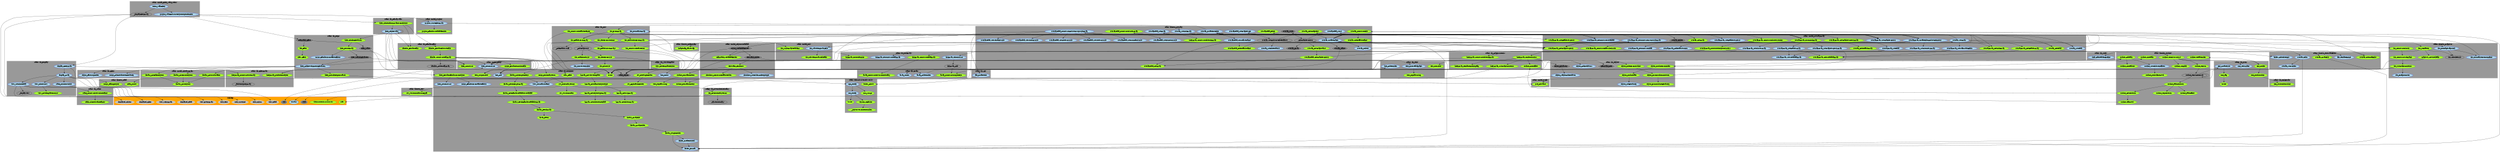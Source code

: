 digraph "dot_FromArray" {	graph [		size="31.2500,31.2500"	];		subgraph "pf" {		node [];			n54 [label="_displayView" URL="_displayView%2Cpf%2Cstack+%22lib_Display%22%2C1"];		n132 [label="dot_CheckResult" URL="dot_CheckResult%2Cpf%2Cstack+%22libOPN_GraphViz%22%2C1"];		n163 [label="_GetGraphProperty" URL="_GetGraphProperty%2Cpf%2Cstack+%22libOPN_Overlay%22%2C1"];	}		subgraph "pc" {		node [];			n15 [label="_AddGraphSize" URL="_AddGraphSize%2Cpc%2Cstack+%22lib_Dot%22%2C1"];		n248 [label="_addToDepKeyArray" URL="_addToDepKeyArray%2Cpc%2Cstack+%22lib_HkeyArray%22%2C1"];		n203 [label="_parseDictionary" URL="_parseDictionary%2Cpc%2Cstack+%22lib_LiveCodeDictionary%22%2C1"];		n113 [label="linkArray_Add" URL="linkArray_Add%2Cpc%2Cstack+%22lib_LinkArray%22%2C1"];		n110 [label="_displayHkeyArray" URL="_displayHkeyArray%2Cpc%2Cstack+%22Global_Hkey_Walk_Menu%22%2C1"];		n246 [label="handler_AddToCallArray" URL="handler_AddToCallArray%2Cpc%2Cstack+%22lib_HandlerCalls%22%2C1"];		n13 [label="_AddHeaderStuff" URL="_AddHeaderStuff%2Cpc%2Cstack+%22lib_Dot%22%2C1"];		n92 [label="outline_ToXMLRecurse" URL="outline_ToXMLRecurse%2Cpc%2Cstack+%22libOPN_Outline%22%2C1"];		n128 [label="overlay_SetAndStoreFileRelative" URL="overlay_SetAndStoreFileRelative%2Cpc%2Cstack+%22libOPN_Overlay%22%2C1"];	}		subgraph "s" {		node [fillcolor="grey", style="filled", color="white"];			n122 [label="view_Data" URL="view_Data%2Cs%2CMissing%2C1"];		n195 [label="title_Text" URL="title_Text%2Cs%2CMissing%2C1"];		n234 [label="displayed_Object" URL="displayed_Object%2Cs%2CMissing%2C1"];		n53 [label="view_MenuArray" URL="view_MenuArray%2Cs%2CMissing%2C1"];		n52 [label="displayed_Data" URL="displayed_Data%2Cs%2CMissing%2C1"];		n185 [label="title_Colour" URL="title_Colour%2Cs%2CMissing%2C1"];		n235 [label="displayed_Hkey" URL="displayed_Hkey%2Cs%2CMissing%2C1"];		n186 [label="tree_SortType" URL="tree_SortType%2Cs%2CMissing%2C1"];		n55 [label="view_EventArray" URL="view_EventArray%2Cs%2CMissing%2C1"];	}		subgraph "g" {		node [fillcolor="grey50", style="filled", color="white"];			n7 [label="object_Hierarchy" URL="object_Hierarchy%2Cg%2Cstack+%22lib_Object%22%2C1"];		n134 [label="overlay_Style" URL="overlay_Style%2Cg%2Cstack+%22libOPN_Overlay%22%2C1"];		n232 [label="overlay_Array" URL="overlay_Array%2Cg%2Cstack+%22libOPN_Overlay%22%2C1"];		n37 [label="textStack_Folder" URL="textStack_Folder%2Cg%2Cstack+%22model_ObjectMetadata%22%2C1"];		n140 [label="mainstack_Hash" URL="mainstack_Hash%2Cg%2Cstack+%22lib_Deps%22%2C1"];		n221 [label="overlay_Name" URL="overlay_Name%2Cg%2Cstack+%22libOPN_Overlay%22%2C1"];		n135 [label="hkey_SearchHierarchy" URL="hkey_SearchHierarchy%2Cg%2Cstack+%22lib_Deps%22%2C1"];		n194 [label="uRIP" URL="uRIP%2Cg%2CMissing%2C1"];		n76 [label="object_MetaDataFolder" URL="object_MetaDataFolder%2Cg%2Cstack+%22model_ObjectMetadata%22%2C1"];		n39 [label="stack_Object" URL="stack_Object%2Cg%2Cstack+%22lib_Common%22%2C1"];		n40 [label="mainstack_File" URL="mainstack_File%2Cg%2Cstack+%22lib_Object%22%2C1"];		n75 [label="overlay_Folder" URL="overlay_Folder%2Cg%2Cstack+%22model_OverlayArray%22%2C1"];		n98 [label="rect" URL="rect%2Cg%2CMissing%2C1"];		n141 [label="main_Stack" URL="main_Stack%2Cg%2Cstack+%22lib_Deps%22%2C1"];	}		subgraph "c" {		node [fillcolor="LightBlue", style="filled", color="Blue"];			n182 [label="dot_EscapeQuotes" URL="dot_EscapeQuotes%2Cc%2Cstack+%22libOPN_GraphViz%22%2C1"];		n251 [label="overlayData_SetSetPropStyle" URL="overlayData_SetSetPropStyle%2Cc%2Cstack+%22libOPN_Overlay%22%2C1"];		n218 [label="shell_BashParamEscape" URL="shell_BashParamEscape%2Cc%2Cstack+%22lib_Shell%22%2C1"];		n149 [label="dot_NormalizeArray" URL="dot_NormalizeArray%2Cc%2Cstack+%22lib_Dot%22%2C1"];		n160 [label="project_StoreHkeyArray" URL="project_StoreHkeyArray%2Cc%2Cstack+%22model_Project%22%2C1"];		n81 [label="hkey_Deconstruct" URL="hkey_Deconstruct%2Cc%2Cstack+%22model_Hkey%22%2C1"];		n188 [label="stack_CloneInvisible" URL="stack_CloneInvisible%2Cc%2Cstack+%22lib_Display%22%2C1"];		n138 [label="script_HandlerFromTableOffsets" URL="script_HandlerFromTableOffsets%2Cc%2Cstack+%22lib_Common%22%2C1"];		n125 [label="file_CreateText" URL="file_CreateText%2Cc%2Cstack+%22lib_Git%22%2C1"];		n210 [label="hkey_AddDevelopmentHierarchy" URL="hkey_AddDevelopmentHierarchy%2Cc%2Cstack+%22lib_Deps%22%2C1"];		n151 [label="overlayArray_SetClusterArray" URL="overlayArray_SetClusterArray%2Cc%2Cstack+%22model_OverlayArray%22%2C1"];		n31 [label="folder_Format" URL="folder_Format%2Cc%2Cstack+%22lib_Common%22%2C1"];		n256 [label="overlayData_SetCommandStyle" URL="overlayData_SetCommandStyle%2Cc%2Cstack+%22libOPN_Overlay%22%2C1"];		n66 [label="overlay_CreateGraph" URL="overlay_CreateGraph%2Cc%2Cstack+%22libOPN_Overlay%22%2C1"];		n162 [label="overlay_SetFileRelative" URL="overlay_SetFileRelative%2Cc%2Cstack+%22libOPN_Overlay%22%2C1"];		n77 [label="overlay_SetLinkArray" URL="overlay_SetLinkArray%2Cc%2Cstack+%22libOPN_Overlay%22%2C1"];		n68 [label="overlay_Delete" URL="overlay_Delete%2Cc%2Cstack+%22libOPN_Overlay%22%2C1"];		n213 [label="object_AddBehaviors" URL="object_AddBehaviors%2Cc%2Cstack+%22lib_Object%22%2C1"];		n112 [label="overlayData_SetGraphProps" URL="overlayData_SetGraphProps%2Cc%2Cstack+%22libOPN_Overlay%22%2C1"];		n146 [label="dot_ConvertToInches" URL="dot_ConvertToInches%2Cc%2Cstack+%22lib_Dot%22%2C1"];		n154 [label="overlayArray_DeconstructData" URL="overlayArray_DeconstructData%2Cc%2Cstack+%22model_OverlayArray%22%2C1"];		n71 [label="overlayArray_SetGraphProperty" URL="overlayArray_SetGraphProperty%2Cc%2Cstack+%22model_OverlayArray%22%2C1"];		n237 [label="line_Insert" URL="line_Insert%2Cc%2Cstack+%22lib_Common%22%2C1"];		n82 [label="osx_Notify" URL="osx_Notify%2Cc%2Cstack+%22Rescue+Livecode+World%22%2C1"];		n117 [label="view_NormalizeName" URL="view_NormalizeName%2Cc%2Cstack+%22lib_Common%22%2C1"];		n229 [label="xml_TidySpace" URL="xml_TidySpace%2Cc%2Cstack+%22lib_XML%22%2C1"];		n178 [label="overlay_SetArray" URL="overlay_SetArray%2Cc%2Cstack+%22model_OverlayArray%22%2C1"];		n12 [label="overlayArray_DeconstructMetadata" URL="overlayArray_DeconstructMetadata%2Cc%2Cstack+%22model_OverlayArray%22%2C1"];		n139 [label="opn_Notify" URL="opn_Notify%2Cc%2Cstack+%22Rescue+Livecode+World%22%2C1"];		n36 [label="line_AddToIndex" URL="line_AddToIndex%2Cc%2Cstack+%22lib_Text%22%2C1"];		n144 [label="overlayArray_SetGeometryArray" URL="overlayArray_SetGeometryArray%2Cc%2Cstack+%22model_OverlayArray%22%2C1"];		n180 [label="linkArray_IdConstruct" URL="linkArray_IdConstruct%2Cc%2Cstack+%22lib_LinkArray%22%2C1"];		n253 [label="overlayData_SetFunctionStyle" URL="overlayData_SetFunctionStyle%2Cc%2Cstack+%22libOPN_Overlay%22%2C1"];		n136 [label="script_HandlerFromTableOffsets" URL="script_HandlerFromTableOffsets%2Cc%2Cstack+%22lib_Deps%22%2C1"];		n152 [label="overlayArray_SetData" URL="overlayArray_SetData%2Cc%2Cstack+%22model_OverlayArray%22%2C1"];		n6 [label="object_SetHierarchy" URL="object_SetHierarchy%2Cc%2Cstack+%22lib_Object%22%2C1"];		n87 [label="text_InsertParagraph" URL="text_InsertParagraph%2Cc%2Cstack+%22lib_Text%22%2C1"];		n255 [label="overlayData_SetMessageStyle" URL="overlayData_SetMessageStyle%2Cc%2Cstack+%22libOPN_Overlay%22%2C1"];		n130 [label="overlayData_NormalizeName" URL="overlayData_NormalizeName%2Cc%2Cstack+%22libOPN_Overlay%22%2C1"];		n67 [label="file_ReplaceHome" URL="file_ReplaceHome%2Cc%2Cstack+%22libOPN_TextStackFiles%22%2C1"];		n161 [label="overlayData_SetArray" URL="overlayData_SetArray%2Cc%2Cstack+%22libOPN_Overlay%22%2C1"];		n175 [label="folder_CreateNested" URL="folder_CreateNested%2Cc%2Cstack+%22lib_Common%22%2C1"];		n243 [label="overlayData_Store" URL="overlayData_Store%2Cc%2Cstack+%22libOPN_Overlay%22%2C1"];		n104 [label="hkey_ObjectWalk" URL="hkey_ObjectWalk%2Cc%2Cstack+%22lib_HarrayWalk%22%2C1"];		n51 [label="view_SetCloneData" URL="view_SetCloneData%2Cc%2Cstack+%22lib_Display%22%2C1"];		n200 [label="checkout_SetFolderAndRepotype" URL="checkout_SetFolderAndRepotype%2Cc%2Cstack+%22model_ObjectMetadata%22%2C1"];		n143 [label="extract" URL="extract%2Cc%2CMissing%2C1"];		n187 [label="view_CloneShow" URL="view_CloneShow%2Cc%2Cstack+%22lib_Display%22%2C1"];		n245 [label="folder_AddObjectBit" URL="folder_AddObjectBit%2Cc%2Cstack+%22libOPN_TextStackFiles%22%2C1"];		n102 [label="line_Add" URL="line_Add%2Cc%2Cstack+%22lib_Common%22%2C1"];		n93 [label="xml_CreateTree" URL="xml_CreateTree%2Cc%2Cstack+%22lib_XML%22%2C1"];		n119 [label="display_HKeyArray" URL="display_HKeyArray%2Cc%2Cstack+%22lib_Display%22%2C1"];		n155 [label="linkArray_DeconstructDataArray" URL="linkArray_DeconstructDataArray%2Cc%2Cstack+%22lib_LinkArray%22%2C1"];		n120 [label="display_Array" URL="display_Array%2Cc%2Cstack+%22lib_Display%22%2C1"];		n148 [label="overlayArray_AddDefaultUnion" URL="overlayArray_AddDefaultUnion%2Cc%2Cstack+%22model_OverlayArray%22%2C1"];		n70 [label="overlayArray_SetHeaderProperty" URL="overlayArray_SetHeaderProperty%2Cc%2Cstack+%22model_OverlayArray%22%2C1"];		n166 [label="overlayArray_DeconstructGroupStyleArray" URL="overlayArray_DeconstructGroupStyleArray%2Cc%2Cstack+%22model_OverlayArray%22%2C1"];		n17 [label="overlayArray_SetMetadataArray" URL="overlayArray_SetMetadataArray%2Cc%2Cstack+%22model_OverlayArray%22%2C1"];		n215 [label="object_FastStripIndex" URL="object_FastStripIndex%2Cc%2Cstack+%22lib_Hkey%22%2C1"];		n8 [label="object_MaybeAddBehavior" URL="object_MaybeAddBehavior%2Cc%2Cstack+%22lib_Object%22%2C1"];		n129 [label="dot_SaveTemporaryFile" URL="dot_SaveTemporaryFile%2Cc%2Cstack+%22model_Dot%22%2C1"];		n179 [label="overlay_SetData" URL="overlay_SetData%2Cc%2Cstack+%22model_OverlayArray%22%2C1"];		n35 [label="array_AddToIndex" URL="array_AddToIndex%2Cc%2Cstack+%22lib_Array%22%2C1"];		n123 [label="overlay_CreateDotFiles" URL="overlay_CreateDotFiles%2Cc%2Cstack+%22libOPN_Overlay%22%2C1"];		n252 [label="overlayData_SetMissingStyle" URL="overlayData_SetMissingStyle%2Cc%2Cstack+%22libOPN_Overlay%22%2C1"];		n137 [label="hkey_Deconstruct" URL="hkey_Deconstruct%2Cc%2Cstack+%22lib_Common%22%2C1"];		n153 [label="overlayData_ConstructAndSetGroupStyleArray" URL="overlayData_ConstructAndSetGroupStyleArray%2Cc%2Cstack+%22libOPN_Overlay%22%2C1"];		n73 [label="overlayArray_CreateFilesAndSetGeometry" URL="overlayArray_CreateFilesAndSetGeometry%2Cc%2Cstack+%22model_OverlayArray%22%2C1"];		n23 [label="outline_SetChildrenOffsets" URL="outline_SetChildrenOffsets%2Cc%2Cstack+%22libOPN_Outline%22%2C1"];		n109 [label="menu_WalkHkey" URL="menu_WalkHkey%2Cc%2Cstack+%22Global_Hkey_Walk_Menu%22%2C1"];		n254 [label="overlayData_SetGetPropStyle" URL="overlayData_SetGetPropStyle%2Cc%2Cstack+%22libOPN_Overlay%22%2C1"];		n225 [label="overlay_Files" URL="overlay_Files%2Cc%2Cstack+%22libOPN_TextStackFiles%22%2C1"];		n126 [label="dot_DoImageMapShell" URL="dot_DoImageMapShell%2Cc%2Cstack+%22libOPN_GraphViz%22%2C1"];		n211 [label="script_AddLibrariesToHierarchy" URL="script_AddLibrariesToHierarchy%2Cc%2Cstack+%22lib_Hkey%22%2C1"];		n150 [label="overlayArray_SetGraphPropertyArray" URL="overlayArray_SetGraphPropertyArray%2Cc%2Cstack+%22model_OverlayArray%22%2C1"];		n156 [label="array_Union" URL="array_Union%2Cc%2Cstack+%22lib_Array%22%2C1"];		n133 [label="dot_NormalizeDotCommand" URL="dot_NormalizeDotCommand%2Cc%2Cstack+%22libOPN_GraphViz%22%2C1"];		n231 [label="overlay_ShortFiles" URL="overlay_ShortFiles%2Cc%2Cstack+%22libOPN_TextStackFiles%22%2C1"];		n16 [label="overlayArray_SetHeaderArray" URL="overlayArray_SetHeaderArray%2Cc%2Cstack+%22model_OverlayArray%22%2C1"];		n111 [label="project_WalkAndStoreObjectDependencies" URL="project_WalkAndStoreObjectDependencies%2Cc%2Cstack+%22Global_Hkey_Walk_Menu%22%2C1"];		n91 [label="overlayArray_SetMainStackHash" URL="overlayArray_SetMainStackHash%2Cc%2Cstack+%22model_OverlayArray%22%2C1"];	}		subgraph "f" {		node [fillcolor="GreenYellow", style="filled", color="Green4"];			n47 [label="char" URL="char%2Cf%2CMissing%2C1"];		n63 [label="overlayData_GetArray" URL="overlayData_GetArray%2Cf%2Cstack+%22libOPN_Overlay%22%2C1"];		n72 [label="overlayArray_GetGraphProperty" URL="overlayArray_GetGraphProperty%2Cf%2Cstack+%22model_OverlayArray%22%2C1"];		n171 [label="project_HandlerMetadataFolder" URL="project_HandlerMetadataFolder%2Cf%2Cstack+%22model_Project%22%2C1"];		n20 [label="library_FetchArray" URL="library_FetchArray%2Cf%2Cstack+%22lib_Common%22%2C1"];		n207 [label="handler_ConstructCallArray" URL="handler_ConstructCallArray%2Cf%2Cstack+%22lib_HandlerCalls%22%2C1"];		n108 [label="outline_ToXML" URL="outline_ToXML%2Cf%2Cstack+%22libOPN_Outline%22%2C1"];		n65 [label="overlayData_Fetch" URL="overlayData_Fetch%2Cf%2Cstack+%22libOPN_Overlay%22%2C1"];		n240 [label="text_Merge" URL="text_Merge%2Cf%2Cstack+%22Rescue+Livecode+World%22%2C1"];		n228 [label="hKeyArray_NodeIdsInObject" URL="hKeyArray_NodeIdsInObject%2Cf%2Cstack+%22lib_HkeyArray%22%2C1"];		n74 [label="dot_ConstructCluster" URL="dot_ConstructCluster%2Cf%2Cstack+%22libOPN_GraphViz%22%2C1"];		n50 [label="dot_StyleArrayToParams" URL="dot_StyleArrayToParams%2Cf%2Cstack+%22model_Dot%22%2C1"];		n216 [label="library_ListUsedStacks" URL="library_ListUsedStacks%2Cf%2Cstack+%22model_LibraryArray%22%2C1"];		n106 [label="handler_ExtractCalls" URL="handler_ExtractCalls%2Cf%2Cstack+%22lib_HandlerCalls%22%2C1"];		n97 [label="dot_RectFromSize" URL="dot_RectFromSize%2Cf%2Cstack+%22lib_Dot%22%2C1"];		n226 [label="dot_NewTemporaryFilePath" URL="dot_NewTemporaryFilePath%2Cf%2Cstack+%22model_Dot%22%2C1"];		n145 [label="dot_GraphInchSize" URL="dot_GraphInchSize%2Cf%2Cstack+%22lib_Dot%22%2C1"];		n238 [label="hArray_GetObjectTypeArray" URL="hArray_GetObjectTypeArray%2Cf%2Cstack+%22lib_Common%22%2C1"];		n88 [label="hKeyArray_XmlToClusters" URL="hKeyArray_XmlToClusters%2Cf%2Cstack+%22lib_GraphVizTools%22%2C1"];		n181 [label="linkArray_ConstructDataArray" URL="linkArray_ConstructDataArray%2Cf%2Cstack+%22lib_LinkArray%22%2C1"];		n5 [label="object_OutlinePath" URL="object_OutlinePath%2Cf%2Cstack+%22lib_Object%22%2C1"];		n168 [label="xml_TreeNodeOutline" URL="xml_TreeNodeOutline%2Cf%2Cstack+%22lib_XmlExtras%22%2C1"];		n25 [label="outline_IncreaseIndent" URL="outline_IncreaseIndent%2Cf%2Cstack+%22lib_Common%22%2C1"];		n172 [label="rev_GetPluginFolder" URL="rev_GetPluginFolder%2Cf%2Cstack+%22lib_Common%22%2C1"];		n157 [label="overlay_GetGraphValue" URL="overlay_GetGraphValue%2Cf%2Cstack+%22libOPN_Overlay%22%2C1"];		n3 [label="library_FetchForgetArray" URL="library_FetchForgetArray%2Cf%2Cstack+%22lib_Common%22%2C1"];		n58 [label="xml_Nodes" URL="xml_Nodes%2Cf%2Cstack+%22lib_XML%22%2C1"];		n209 [label="rev_DictionaryTerms" URL="rev_DictionaryTerms%2Cf%2Cstack+%22lib_Common%22%2C1"];		n114 [label="array_ConstructSimpleKeys" URL="array_ConstructSimpleKeys%2Cf%2Cstack+%22lib_Array%22%2C1"];		n191 [label="overlayArray_DotNestedObjectClusters" URL="overlayArray_DotNestedObjectClusters%2Cf%2Cstack+%22model_OverlayArray%22%2C1"];		n242 [label="rev_VersionIsLaterOrEqual" URL="rev_VersionIsLaterOrEqual%2Cf%2Cstack+%22libOPN_Rev%22%2C1"];		n105 [label="hkey_ExtractHandlerFromObject" URL="hkey_ExtractHandlerFromObject%2Cf%2Cstack+%22lib_Common%22%2C1"];		n230 [label="outline_Simplify" URL="outline_Simplify%2Cf%2Cstack+%22libOPN_Outline%22%2C1"];		n164 [label="xml_Tag" URL="xml_Tag%2Cf%2Cstack+%22lib_XML%22%2C1"];		n11 [label="dot_HeaderFromArray" URL="dot_HeaderFromArray%2Cf%2Cstack+%22lib_Dot%22%2C1"];		n29 [label="hKeyArray_ConstructObjectIDArray" URL="hKeyArray_ConstructObjectIDArray%2Cf%2Cstack+%22libOPN_Overlay%22%2C1"];		n244 [label="overlay_GetDefaultName" URL="overlay_GetDefaultName%2Cf%2Cstack+%22libOPN_Overlay%22%2C1"];		n103 [label="text_StripQuoted" URL="text_StripQuoted%2Cf%2Cstack+%22lib_Common%22%2C1"];		n127 [label="overlayArray_GetLinkArray" URL="overlayArray_GetLinkArray%2Cf%2Cstack+%22model_OverlayArray%22%2C1"];		n34 [label="outline_TabLevel" URL="outline_TabLevel%2Cf%2Cstack+%22libOPN_Outline%22%2C1"];		n90 [label="hKeyArray_ReplaceOpeningTag" URL="hKeyArray_ReplaceOpeningTag%2Cf%2Cstack+%22lib_GraphVizTools%22%2C1"];		n42 [label="overlayArray_GetHeaderProperty" URL="overlayArray_GetHeaderProperty%2Cf%2Cstack+%22model_OverlayArray%22%2C1"];		n26 [label="outline_DecreaseIndent" URL="outline_DecreaseIndent%2Cf%2Cstack+%22lib_Common%22%2C1"];		n198 [label="outline_TopChildren" URL="outline_TopChildren%2Cf%2Cstack+%22libOPN_Outline%22%2C1"];		n118 [label="array_Fetch" URL="array_Fetch%2Cf%2Cstack+%22lib_Common%22%2C1"];		n121 [label="hkeyArray_ConstructTreeArray" URL="hkeyArray_ConstructTreeArray%2Cf%2Cstack+%22lib_HkeyArray%22%2C1"];		n84 [label="kwote" URL="kwote%2Cf%2Cstack+%22Rescue+Livecode+World%22%2C1"];		n48 [label="dot_ConstructDefaultDefLine" URL="dot_ConstructDefaultDefLine%2Cf%2Cstack+%22lib_Dot%22%2C1"];		n196 [label="view_GetTemplateControl" URL="view_GetTemplateControl%2Cf%2Cstack+%22lib_Display%22%2C1"];		n176 [label="outline_LinePath" URL="outline_LinePath%2Cf%2Cstack+%22libOPN_Outline%22%2C1"];		n204 [label="outline_AddPath" URL="outline_AddPath%2Cf%2Cstack+%22libOPN_Outline%22%2C1"];		n167 [label="dot_ConstructDefSection" URL="dot_ConstructDefSection%2Cf%2Cstack+%22lib_Dot%22%2C1"];		n14 [label="dot_HeaderFromArrays" URL="dot_HeaderFromArrays%2Cf%2Cstack+%22lib_Dot%22%2C1"];		n241 [label="rev_VersionIsLater" URL="rev_VersionIsLater%2Cf%2Cstack+%22lib_Common%22%2C1"];		n101 [label="script_ExtractFunctionCalls" URL="script_ExtractFunctionCalls%2Cf%2Cstack+%22model_Hkey%22%2C1"];		n227 [label="math_IsOdd" URL="math_IsOdd%2Cf%2Cstack+%22libOPN_Data%22%2C1"];		n124 [label="dot_UnFlatten" URL="dot_UnFlatten%2Cf%2Cstack+%22libOPN_GraphViz%22%2C1"];		n89 [label="hKeyArray_SubGraphContents" URL="hKeyArray_SubGraphContents%2Cf%2Cstack+%22lib_GraphVizTools%22%2C1"];		n45 [label="linkArray_DotNodeLinks" URL="linkArray_DotNodeLinks%2Cf%2Cstack+%22lib_LinkArray%22%2C1"];		n30 [label="overlay_ArrayFile" URL="overlay_ArrayFile%2Cf%2Cstack+%22libOPN_TextStackFiles%22%2C1"];		n22 [label="dot_SubGraphContents" URL="dot_SubGraphContents%2Cf%2Cstack+%22libOPN_GraphViz%22%2C1"];		n173 [label="rev_ApplicationFolder" URL="rev_ApplicationFolder%2Cf%2Cstack+%22lib_Common%22%2C1"];		n219 [label="text_IsQuoted" URL="text_IsQuoted%2Cf%2Cstack+%22lib_Text%22%2C1"];		n249 [label="stack_ConstructNewCloneName" URL="stack_ConstructNewCloneName%2Cf%2Cstack+%22lib_Stack%22%2C1"];		n158 [label="overlayData_GetGraphProperty" URL="overlayData_GetGraphProperty%2Cf%2Cstack+%22libOPN_Overlay%22%2C1"];		n206 [label="handler_ExtractFilteredCalls" URL="handler_ExtractFilteredCalls%2Cf%2Cstack+%22lib_HandlerCalls%22%2C1"];		n115 [label="hArray_GetViewTemplate" URL="hArray_GetViewTemplate%2Cf%2Cstack+%22lib_Common%22%2C1"];		n192 [label="outline_ToXmlStructure" URL="outline_ToXmlStructure%2Cf%2Cstack+%22libOPN_Outline%22%2C1"];		n69 [label="overlayArray_FromLinkArray" URL="overlayArray_FromLinkArray%2Cf%2Cstack+%22model_OverlayArray%22%2C1"];		n95 [label="hkey_FindInHierarchy" URL="hkey_FindInHierarchy%2Cf%2Cstack+%22lib_Deps%22%2C1"];		n224 [label="folder_Above" URL="folder_Above%2Cf%2Cstack+%22Rescue+Livecode+World%22%2C1"];		n212 [label="library_ListFrontObjects" URL="library_ListFrontObjects%2Cf%2Cstack+%22model_LibraryArray%22%2C1"];		n10 [label="library_ArrayFolder" URL="library_ArrayFolder%2Cf%2Cstack+%22lib_Common%22%2C1"];		n33 [label="outline_LineOffset" URL="outline_LineOffset%2Cf%2Cstack+%22lib_GraphVizTools%22%2C1"];		n57 [label="object_FromOutlineLineNum" URL="object_FromOutlineLineNum%2Cf%2Cstack+%22lib_Object%22%2C1"];		n222 [label="hArray_GetUripArray" URL="hArray_GetUripArray%2Cf%2Cstack+%22lib_Common%22%2C1"];		n43 [label="overlayArray_ConstructClusterSection" URL="overlayArray_ConstructClusterSection%2Cf%2Cstack+%22model_OverlayArray%22%2C1"];		n27 [label="text_RepeatString" URL="text_RepeatString%2Cf%2Cstack+%22lib_Common%22%2C1"];		n199 [label="checkout_ConstructDefaultFolder" URL="checkout_ConstructDefaultFolder%2Cf%2Cstack+%22model_ObjectMetadata%22%2C1"];		n250 [label="stack_ClonedStackNames" URL="stack_ClonedStackNames%2Cf%2Cstack+%22lib_Stack%22%2C1"];		n1 [label="overlay_GetCmapFile" URL="overlay_GetCmapFile%2Cf%2Cstack+%22libOPN_TextStackFiles%22%2C1"];		n60 [label="xml_NodeOutline" URL="xml_NodeOutline%2Cf%2Cstack+%22lib_XML%22%2C1"];		n85 [label="file_Hash" URL="file_Hash%2Cf%2Cstack+%22lib_Deps%22%2C1"];		n99 [label="dot_BboxSize" URL="dot_BboxSize%2Cf%2Cstack+%22lib_Dot%22%2C1"];		n19 [label="library_FetchHandlerDatabaseArray" URL="library_FetchHandlerDatabaseArray%2Cf%2Cstack+%22lib_Common%22%2C1"];		n21 [label="dot_ConstructSubgraph" URL="dot_ConstructSubgraph%2Cf%2Cstack+%22libOPN_GraphViz%22%2C1"];		n49 [label="kwote" URL="kwote%2Cf%2Cstack+%22lib_Common%22%2C1"];		n197 [label="outline_PathOffset" URL="outline_PathOffset%2Cf%2Cstack+%22libOPN_Outline%22%2C1"];		n236 [label="outline_LineParent" URL="outline_LineParent%2Cf%2Cstack+%22libOPN_Outline%22%2C1"];		n177 [label="object_FromOutlineHierarchy" URL="object_FromOutlineHierarchy%2Cf%2Cstack+%22lib_Object%22%2C1"];		n205 [label="overlayArray_ConstructFlatSubCluster" URL="overlayArray_ConstructFlatSubCluster%2Cf%2Cstack+%22model_OverlayArray%22%2C1"];		n83 [label="version_IsEarlier" URL="version_IsEarlier%2Cf%2Cstack+%22Rescue+Livecode+World%22%2C1"];		n96 [label="hkey_FoundArray" URL="hkey_FoundArray%2Cf%2Cstack+%22lib_Deps%22%2C1"];		n79 [label="overlayArray_GetHeaderArray" URL="overlayArray_GetHeaderArray%2Cf%2Cstack+%22model_OverlayArray%22%2C1"];		n220 [label="mainstack_MetadataFolder" URL="mainstack_MetadataFolder%2Cf%2Cstack+%22model_ObjectMetadata%22%2C1"];		n183 [label="array_ConstructReverseDictionary" URL="array_ConstructReverseDictionary%2Cf%2Cstack+%22lib_Array%22%2C1"];		n46 [label="dot_TextFromSections" URL="dot_TextFromSections%2Cf%2Cstack+%22lib_Dot%22%2C1"];		n62 [label="overlay_GetArray" URL="overlay_GetArray%2Cf%2Cstack+%22model_OverlayArray%22%2C1"];		n170 [label="library_ListObjects" URL="library_ListObjects%2Cf%2Cstack+%22model_LibraryArray%22%2C1"];		n80 [label="hKeyArray_ConstructObjectIdArray" URL="hKeyArray_ConstructObjectIdArray%2Cf%2Cstack+%22lib_GraphVizTools%22%2C1"];		n189 [label="graphViz_GetShellPath" URL="graphViz_GetShellPath%2Cf%2Cstack+%22libOPN_GraphViz%22%2C1"];		n131 [label="overlayData_GetDefaultName" URL="overlayData_GetDefaultName%2Cf%2Cstack+%22libOPN_Overlay%22%2C1"];		n159 [label="hkey_DependencyArrayFromObjects" URL="hkey_DependencyArrayFromObjects%2Cf%2Cstack+%22lib_HarrayWalk%22%2C1"];		n64 [label="overlay_GetData" URL="overlay_GetData%2Cf%2Cstack+%22model_OverlayArray%22%2C1"];		n233 [label="text_RepeatString" URL="text_RepeatString%2Cf%2Cstack+%22lib_Text%22%2C1"];		n217 [label="library_ListForgetHkeys" URL="library_ListForgetHkeys%2Cf%2Cstack+%22lib_Common%22%2C1"];		n116 [label="hArray_GetNamedObjectType" URL="hArray_GetNamedObjectType%2Cf%2Cstack+%22lib_Common%22%2C1"];		n193 [label="object_OutlineFromIndex" URL="object_OutlineFromIndex%2Cf%2Cstack+%22lib_Object%22%2C1"];		n107 [label="hkey_Construct" URL="hkey_Construct%2Cf%2Cstack+%22model_Hkey%22%2C1"];		n38 [label="textStack_FindRoot" URL="textStack_FindRoot%2Cf%2Cstack+%22model_ObjectMetadata%22%2C1"];		n94 [label="outline_PathChildren" URL="outline_PathChildren%2Cf%2Cstack+%22libOPN_Outline%22%2C1"];		n201 [label="ide_GetDictionaryTerms" URL="ide_GetDictionaryTerms%2Cf%2Cstack+%22lib_LiveCodeDictionary%22%2C1"];		n142 [label="imagemap_ParseMap" URL="imagemap_ParseMap%2Cf%2Cstack+%22libOPN_ImageMap%22%2C1"];		n239 [label="hArray_GetObjectTypeData" URL="hArray_GetObjectTypeData%2Cf%2Cstack+%22lib_Common%22%2C1"];		n4 [label="library_GetHandlerDatabaseMetadata" URL="library_GetHandlerDatabaseMetadata%2Cf%2Cstack+%22lib_Common%22%2C1"];		n32 [label="outline_GetChildren" URL="outline_GetChildren%2Cf%2Cstack+%22libOPN_Outline%22%2C1"];		n56 [label="object_IndexFromOutline" URL="object_IndexFromOutline%2Cf%2Cstack+%22lib_Object%22%2C1"];		n169 [label="library_ListBackObjects" URL="library_ListBackObjects%2Cf%2Cstack+%22model_LibraryArray%22%2C1"];		n24 [label="outline_NextSameLevel" URL="outline_NextSameLevel%2Cf%2Cstack+%22libOPN_Outline%22%2C1"];		n44 [label="dot_DefSectionFromArray" URL="dot_DefSectionFromArray%2Cf%2Cstack+%22lib_Dot%22%2C1"];		n223 [label="hArray_GetObjectArray" URL="hArray_GetObjectArray%2Cf%2Cstack+%22lib_Common%22%2C1"];		n257 [label="_convertVersionToNumber" URL="_convertVersionToNumber%2Cf%2Cstack+%22Rescue+Livecode+World%22%2C1"];		n2 [label="overlay_ConstructFile" URL="overlay_ConstructFile%2Cf%2Cstack+%22libOPN_Overlay%22%2C1"];		n59 [label="outline_ToPathIndex" URL="outline_ToPathIndex%2Cf%2Cstack+%22libOPN_Outline%22%2C1"];		n61 [label="overlay_GetCmapText" URL="overlay_GetCmapText%2Cf%2Cstack+%22libOPN_Overlay%22%2C1"];		n208 [label="script_DictionaryTerm" URL="script_DictionaryTerm%2Cf%2Cstack+%22lib_Common%22%2C1"];		n86 [label="sha1_Hash" URL="sha1_Hash%2Cf%2Cstack+%22lib_Deps%22%2C1"];		n18 [label="overlayArray_GetMetadataArray" URL="overlayArray_GetMetadataArray%2Cf%2Cstack+%22model_OverlayArray%22%2C1"];		n190 [label="pref_GetValue" URL="pref_GetValue%2Cf%2Cstack+%22model_Prefs%22%2C1"];		n174 [label="library_PluginFolder" URL="library_PluginFolder%2Cf%2Cstack+%22lib_Common%22%2C1"];		n202 [label="ideDocsFetchLCSEntries" URL="ideDocsFetchLCSEntries%2Cf%2CMissing%2C1"];		n165 [label="kwote" URL="kwote%2Cf%2Cstack+%22lib_XML%22%2C1"];		n214 [label="hkey_IncludeDepsInSearch" URL="hkey_IncludeDepsInSearch%2Cf%2Cstack+%22lib_Deps%22%2C1"];		n28 [label="overlayData_ConstructClusterArray" URL="overlayData_ConstructClusterArray%2Cf%2Cstack+%22libOPN_Overlay%22%2C1"];		n247 [label="sha1_Hash" URL="sha1_Hash%2Cf%2Cstack+%22lib_Common%22%2C1"];		n9 [label="library_ArrayFile" URL="library_ArrayFile%2Cf%2Cstack+%22lib_Common%22%2C1"];		n100 [label="view_GetTemplateObject" URL="view_GetTemplateObject%2Cf%2Cstack+%22lib_ViewTemplate%22%2C1"];		n184 [label="script_CallingObject" URL="script_CallingObject%2Cf%2Cstack+%22libOPN_Data%22%2C1"];		n41 [label="dot_FromArray" URL="dot_FromArray%2Cf%2Cstack+%22lib_Dot%22%2C1"];		n147 [label="overlay_GetDefaultArray" URL="overlay_GetDefaultArray%2Cf%2Cstack+%22model_OverlayArray%22%2C1"];		n78 [label="overlayArray_GetGraphPropertyArray" URL="overlayArray_GetGraphPropertyArray%2Cf%2Cstack+%22model_OverlayArray%22%2C1"];	}		subgraph cluster1 {			label="Missing";			style=filled;			color=red;			fillcolor=orange;					n122; n47; n195; n234; n53; n194; n143; n52; n185; n235; n186; n98; n202; n55	}	subgraph cluster2 {			label="stack \"Global_Hkey_Walk_Menu\"";			style=filled;			color=grey60;			fillcolor=grey60;					n110; n109; n111	}	subgraph cluster3 {			label="stack \"lib_Array\"";			style=filled;			color=grey60;			fillcolor=grey60;					n114; n35; n183; n156	}	subgraph cluster4 {			label="stack \"lib_Common\"";			style=filled;			color=grey60;			fillcolor=grey60;					n20; n138; n238; n31; n25; n172; n3; n209; n105; n103; n26; n118; n237; n117; n241; n173; n175; n115; n39; n10; n102; n222; n27; n19; n49; n137; n217; n116; n239; n4; n223; n208; n174; n247; n9	}	subgraph cluster5 {			label="stack \"lib_Deps\"";			style=filled;			color=grey60;			fillcolor=grey60;					n210; n140; n135; n136; n95; n85; n96; n86; n141; n214	}	subgraph cluster6 {			label="stack \"lib_Display\"";			style=filled;			color=grey60;			fillcolor=grey60;					n188; n54; n196; n51; n187; n119; n120	}	subgraph cluster7 {			label="stack \"lib_Dot\"";			style=filled;			color=grey60;			fillcolor=grey60;					n149; n15; n97; n145; n11; n146; n48; n167; n14; n99; n46; n13; n44; n41	}	subgraph cluster8 {			label="stack \"lib_Git\"";			style=filled;			color=grey60;			fillcolor=grey60;					n125	}	subgraph cluster9 {			label="stack \"lib_GraphVizTools\"";			style=filled;			color=grey60;			fillcolor=grey60;					n88; n90; n89; n33; n80	}	subgraph cluster10 {			label="stack \"lib_HandlerCalls\"";			style=filled;			color=grey60;			fillcolor=grey60;					n207; n106; n206; n246	}	subgraph cluster11 {			label="stack \"lib_HarrayWalk\"";			style=filled;			color=grey60;			fillcolor=grey60;					n104; n159	}	subgraph cluster12 {			label="stack \"lib_Hkey\"";			style=filled;			color=grey60;			fillcolor=grey60;					n215; n211	}	subgraph cluster13 {			label="stack \"lib_HkeyArray\"";			style=filled;			color=grey60;			fillcolor=grey60;					n228; n248; n121	}	subgraph cluster14 {			label="stack \"lib_LinkArray\"";			style=filled;			color=grey60;			fillcolor=grey60;					n181; n180; n45; n113; n155	}	subgraph cluster15 {			label="stack \"lib_LiveCodeDictionary\"";			style=filled;			color=grey60;			fillcolor=grey60;					n203; n201	}	subgraph cluster16 {			label="stack \"lib_Object\"";			style=filled;			color=grey60;			fillcolor=grey60;					n7; n5; n213; n6; n57; n177; n8; n40; n193; n56	}	subgraph cluster17 {			label="stack \"lib_Shell\"";			style=filled;			color=grey60;			fillcolor=grey60;					n218	}	subgraph cluster18 {			label="stack \"lib_Stack\"";			style=filled;			color=grey60;			fillcolor=grey60;					n249; n250	}	subgraph cluster19 {			label="stack \"lib_Text\"";			style=filled;			color=grey60;			fillcolor=grey60;					n36; n219; n87; n233	}	subgraph cluster20 {			label="stack \"lib_ViewTemplate\"";			style=filled;			color=grey60;			fillcolor=grey60;					n100	}	subgraph cluster21 {			label="stack \"lib_XML\"";			style=filled;			color=grey60;			fillcolor=grey60;					n58; n164; n229; n93; n60; n165	}	subgraph cluster22 {			label="stack \"lib_XmlExtras\"";			style=filled;			color=grey60;			fillcolor=grey60;					n168	}	subgraph cluster23 {			label="stack \"libOPN_Data\"";			style=filled;			color=grey60;			fillcolor=grey60;					n227; n184	}	subgraph cluster24 {			label="stack \"libOPN_GraphViz\"";			style=filled;			color=grey60;			fillcolor=grey60;					n182; n74; n124; n22; n132; n21; n189; n126; n133	}	subgraph cluster25 {			label="stack \"libOPN_ImageMap\"";			style=filled;			color=grey60;			fillcolor=grey60;					n142	}	subgraph cluster26 {			label="stack \"libOPN_Outline\"";			style=filled;			color=grey60;			fillcolor=grey60;					n108; n230; n34; n198; n176; n204; n192; n197; n236; n23; n94; n32; n92; n24; n59	}	subgraph cluster27 {			label="stack \"libOPN_Overlay\"";			style=filled;			color=grey60;			fillcolor=grey60;					n251; n134; n63; n65; n232; n256; n157; n66; n162; n77; n68; n29; n112; n244; n221; n253; n255; n130; n158; n161; n243; n123; n252; n153; n254; n131; n2; n61; n163; n28; n128	}	subgraph cluster28 {			label="stack \"libOPN_Rev\"";			style=filled;			color=grey60;			fillcolor=grey60;					n242	}	subgraph cluster29 {			label="stack \"libOPN_TextStackFiles\"";			style=filled;			color=grey60;			fillcolor=grey60;					n30; n67; n245; n1; n225; n231	}	subgraph cluster30 {			label="stack \"model_Dot\"";			style=filled;			color=grey60;			fillcolor=grey60;					n50; n226; n129	}	subgraph cluster31 {			label="stack \"model_Hkey\"";			style=filled;			color=grey60;			fillcolor=grey60;					n81; n101; n107	}	subgraph cluster32 {			label="stack \"model_LibraryArray\"";			style=filled;			color=grey60;			fillcolor=grey60;					n216; n212; n170; n169	}	subgraph cluster33 {			label="stack \"model_ObjectMetadata\"";			style=filled;			color=grey60;			fillcolor=grey60;					n37; n76; n200; n199; n220; n38	}	subgraph cluster34 {			label="stack \"model_OverlayArray\"";			style=filled;			color=grey60;			fillcolor=grey60;					n72; n151; n191; n127; n42; n154; n71; n178; n12; n144; n152; n69; n43; n148; n70; n205; n166; n17; n179; n79; n62; n73; n64; n75; n150; n18; n16; n91; n147; n78	}	subgraph cluster35 {			label="stack \"model_Prefs\"";			style=filled;			color=grey60;			fillcolor=grey60;					n190	}	subgraph cluster36 {			label="stack \"model_Project\"";			style=filled;			color=grey60;			fillcolor=grey60;					n171; n160	}	subgraph cluster37 {			label="stack \"Rescue Livecode World\"";			style=filled;			color=grey60;			fillcolor=grey60;					n240; n84; n82; n139; n224; n83; n257	}		n69 -> n147;	n69 -> n148;	n69 -> n149;	n69 -> n150;	n69 -> n151;	n69 -> n28;	n69 -> n16;	n69 -> n152;	n69 -> n153;	n133 -> n134;	n115 -> n116;	n115 -> n117;	n30 -> n31;	n148 -> n156;	n116 -> n238;	n116 -> n222;	n154 -> n155;	n8 -> n194;	n163 -> n72;	n163 -> n75;	n163 -> n157;	n163 -> n221;	n163 -> n232;	n105 -> n137;	n105 -> n138;	n105 -> n139;	n9 -> n10;	n104 -> n104;	n104 -> n81;	n104 -> n35;	n104 -> n95;	n104 -> n105;	n104 -> n106;	n104 -> n107;	n126 -> n132;	n126 -> n133;	n125 -> n224;	n161 -> n130;	n157 -> n158;	n79 -> n18;	n175 -> n31;	n124 -> n218;	n124 -> n189;	n124 -> n132;	n158 -> n72;	n158 -> n63;	n4 -> n19;	n40 -> n39;	n101 -> n102;	n101 -> n103;	n123 -> n124;	n123 -> n41;	n123 -> n125;	n123 -> n126;	n123 -> n127;	n123 -> n71;	n123 -> n72;	n123 -> n128;	n123 -> n129;	n221 -> n39;	n19 -> n20;	n5 -> n6;	n41 -> n42;	n41 -> n43;	n41 -> n44;	n41 -> n45;	n41 -> n46;	n41 -> n11;	n159 -> n206;	n159 -> n106;	n159 -> n104;	n222 -> n223;	n178 -> n64;	n178 -> n179;	n178 -> n91;	n178 -> n161;	n60 -> n168;	n58 -> n59;	n58 -> n60;	n139 -> n240;	n139 -> n82;	n121 -> n248;	n179 -> n112;	n179 -> n243;	n21 -> n22;	n43 -> n74;	n43 -> n191;	n43 -> n205;	n43 -> n154;	n61 -> n1;	n96 -> n107;	n96 -> n135;	n96 -> n136;	n120 -> n184;	n120 -> n185;	n120 -> n186;	n120 -> n51;	n120 -> n187;	n120 -> n188;	n38 -> n172;	n38 -> n199;	n38 -> n200;	n189 -> n190;	n44 -> n166;	n44 -> n50;	n44 -> n12;	n44 -> n49;	n44 -> n167;	n66 -> n67;	n66 -> n68;	n66 -> n31;	n66 -> n69;	n66 -> n70;	n66 -> n71;	n66 -> n62;	n66 -> n72;	n66 -> n73;	n91 -> n17;	n91 -> n18;	n119 -> n120;	n119 -> n121;	n119 -> n122;	n37 -> n38;	n37 -> n39;	n37 -> n40;	n188 -> n249;	n36 -> n102;	n64 -> n65;	n64 -> n30;	n93 -> n164;	n35 -> n36;	n92 -> n92;	n92 -> n93;	n92 -> n94;	n77 -> n66;	n77 -> n78;	n77 -> n79;	n214 -> n190;	n169 -> n170;	n76 -> n39;	n76 -> n37;	n76 -> n220;	n50 -> n49;	n172 -> n173;	n75 -> n76;	n230 -> n114;	n207 -> n103;	n207 -> n208;	n207 -> n101;	n207 -> n102;	n207 -> n217;	n207 -> n246;	n207 -> n247;	n109 -> n110;	n109 -> n111;	n212 -> n170;	n74 -> n21;	n204 -> n236;	n204 -> n23;	n204 -> n237;	n130 -> n131;	n108 -> n92;	n152 -> n180;	n152 -> n181;	n87 -> n233;	n187 -> n195;	n187 -> n196;	n205 -> n48;	n210 -> n211;	n210 -> n169;	n210 -> n212;	n210 -> n213;	n210 -> n214;	n210 -> n215;	n210 -> n216;	n129 -> n226;	n80 -> n81;	n131 -> n72;	n153 -> n251;	n153 -> n252;	n153 -> n81;	n153 -> n253;	n153 -> n254;	n153 -> n255;	n153 -> n256;	n128 -> n72;	n128 -> n162;	n128 -> n71;	n110 -> n234;	n110 -> n235;	n110 -> n119;	n181 -> n183;	n57 -> n176;	n57 -> n177;	n82 -> n83;	n82 -> n84;	n225 -> n31;	n225 -> n231;	n111 -> n159;	n111 -> n140;	n111 -> n160;	n180 -> n113;	n56 -> n57;	n83 -> n257;	n174 -> n31;	n174 -> n175;	n112 -> n71;	n201 -> n202;	n201 -> n203;	n113 -> n114;	n25 -> n26;	n25 -> n27;	n160 -> n77;	n160 -> n171;	n238 -> n239;	n220 -> n245;	n167 -> n49;	n167 -> n166;	n22 -> n25;	n22 -> n182;	n22 -> n49;	n141 -> n39;	n62 -> n63;	n95 -> n96;	n100 -> n117;	n100 -> n115;	n23 -> n24;	n140 -> n85;	n140 -> n141;	n218 -> n219;	n94 -> n197;	n94 -> n32;	n94 -> n198;	n20 -> n9;	n20 -> n118;	n7 -> n8;	n97 -> n98;	n97 -> n99;	n97 -> n100;	n164 -> n165;	n145 -> n146;	n73 -> n142;	n73 -> n61;	n73 -> n143;	n73 -> n123;	n73 -> n127;	n73 -> n144;	n73 -> n72;	n1 -> n2;	n45 -> n49;	n15 -> n97;	n15 -> n145;	n88 -> n89;	n88 -> n26;	n88 -> n33;	n88 -> n90;	n88 -> n49;	n88 -> n56;	n14 -> n49;	n191 -> n192;	n191 -> n88;	n191 -> n80;	n191 -> n193;	n217 -> n3;	n46 -> n87;	n46 -> n49;	n89 -> n227;	n89 -> n228;	n2 -> n244;	n2 -> n31;	n3 -> n4;	n216 -> n170;	n192 -> n229;	n192 -> n108;	n192 -> n58;	n192 -> n230;	n16 -> n17;	n16 -> n18;	n34 -> n47;	n48 -> n49;	n208 -> n209;	n134 -> n163;	n193 -> n5;	n193 -> n204;	n11 -> n12;	n11 -> n13;	n11 -> n14;	n11 -> n15;	n51 -> n52;	n51 -> n53;	n51 -> n54;	n51 -> n55;	n209 -> n201;	n209 -> n241;	n209 -> n242;	n135 -> n7;	n135 -> n210;	n249 -> n250;	n10 -> n174;	n32 -> n33;	n32 -> n34;	n28 -> n29;	n206 -> n207;	n68 -> n178;	n68 -> n225;	n85 -> n86;	n228 -> n81;	n29 -> n81;}